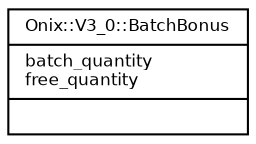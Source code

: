 digraph G {
  fontname = "Bitstream Vera Sans"
  fontsize = 8

  node [
    fontname = "Bitstream Vera Sans"
    fontsize = 8
    shape = "record"
  ]

  edge [
    fontname = "Bitstream Vera Sans"
    fontsize = 8
  ]

  BatchBonus [
    label = "{Onix::V3_0::BatchBonus\l|batch_quantity\lfree_quantity\l|\l}"
  ]




}
